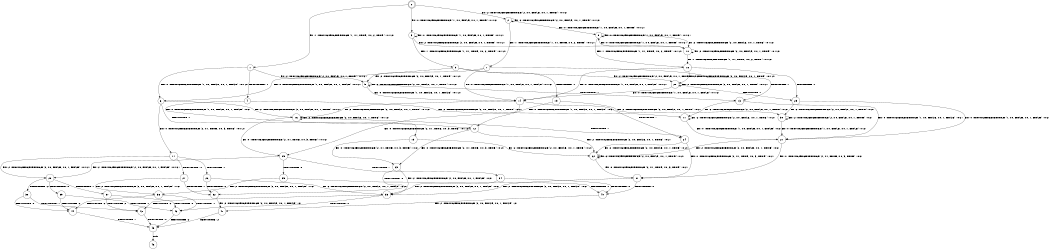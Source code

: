 digraph BCG {
size = "7, 10.5";
center = TRUE;
node [shape = circle];
0 [peripheries = 2];
0 -> 1 [label = "EX !1 !ATOMIC_EXCH_BRANCH (1, +1, TRUE, +0, 2, TRUE) !:0:1:2:"];
0 -> 2 [label = "EX !2 !ATOMIC_EXCH_BRANCH (2, +0, FALSE, +0, 1, TRUE) !:0:1:2:"];
0 -> 3 [label = "EX !0 !ATOMIC_EXCH_BRANCH (1, +0, FALSE, +0, 1, TRUE) !:0:1:2:"];
1 -> 4 [label = "TERMINATE !1"];
1 -> 5 [label = "EX !2 !ATOMIC_EXCH_BRANCH (2, +0, FALSE, +0, 1, TRUE) !:0:1:2:"];
1 -> 6 [label = "EX !0 !ATOMIC_EXCH_BRANCH (1, +0, FALSE, +0, 1, FALSE) !:0:1:2:"];
2 -> 7 [label = "EX !1 !ATOMIC_EXCH_BRANCH (1, +1, TRUE, +0, 2, TRUE) !:0:1:2:"];
2 -> 8 [label = "EX !0 !ATOMIC_EXCH_BRANCH (1, +0, FALSE, +0, 1, TRUE) !:0:1:2:"];
2 -> 2 [label = "EX !2 !ATOMIC_EXCH_BRANCH (2, +0, FALSE, +0, 1, TRUE) !:0:1:2:"];
3 -> 9 [label = "EX !1 !ATOMIC_EXCH_BRANCH (1, +1, TRUE, +0, 2, TRUE) !:0:1:2:"];
3 -> 10 [label = "EX !2 !ATOMIC_EXCH_BRANCH (2, +0, FALSE, +0, 1, TRUE) !:0:1:2:"];
3 -> 3 [label = "EX !0 !ATOMIC_EXCH_BRANCH (1, +0, FALSE, +0, 1, TRUE) !:0:1:2:"];
4 -> 11 [label = "EX !2 !ATOMIC_EXCH_BRANCH (2, +0, FALSE, +0, 1, TRUE) !:0:2:"];
4 -> 12 [label = "EX !0 !ATOMIC_EXCH_BRANCH (1, +0, FALSE, +0, 1, FALSE) !:0:2:"];
5 -> 13 [label = "TERMINATE !1"];
5 -> 14 [label = "EX !0 !ATOMIC_EXCH_BRANCH (1, +0, FALSE, +0, 1, FALSE) !:0:1:2:"];
5 -> 5 [label = "EX !2 !ATOMIC_EXCH_BRANCH (2, +0, FALSE, +0, 1, TRUE) !:0:1:2:"];
6 -> 15 [label = "TERMINATE !1"];
6 -> 16 [label = "EX !2 !ATOMIC_EXCH_BRANCH (2, +0, FALSE, +0, 1, TRUE) !:0:1:2:"];
6 -> 17 [label = "EX !0 !ATOMIC_EXCH_BRANCH (2, +1, TRUE, +0, 3, TRUE) !:0:1:2:"];
7 -> 13 [label = "TERMINATE !1"];
7 -> 14 [label = "EX !0 !ATOMIC_EXCH_BRANCH (1, +0, FALSE, +0, 1, FALSE) !:0:1:2:"];
7 -> 5 [label = "EX !2 !ATOMIC_EXCH_BRANCH (2, +0, FALSE, +0, 1, TRUE) !:0:1:2:"];
8 -> 18 [label = "EX !1 !ATOMIC_EXCH_BRANCH (1, +1, TRUE, +0, 2, TRUE) !:0:1:2:"];
8 -> 10 [label = "EX !2 !ATOMIC_EXCH_BRANCH (2, +0, FALSE, +0, 1, TRUE) !:0:1:2:"];
8 -> 8 [label = "EX !0 !ATOMIC_EXCH_BRANCH (1, +0, FALSE, +0, 1, TRUE) !:0:1:2:"];
9 -> 19 [label = "TERMINATE !1"];
9 -> 20 [label = "EX !2 !ATOMIC_EXCH_BRANCH (2, +0, FALSE, +0, 1, TRUE) !:0:1:2:"];
9 -> 6 [label = "EX !0 !ATOMIC_EXCH_BRANCH (1, +0, FALSE, +0, 1, FALSE) !:0:1:2:"];
10 -> 18 [label = "EX !1 !ATOMIC_EXCH_BRANCH (1, +1, TRUE, +0, 2, TRUE) !:0:1:2:"];
10 -> 10 [label = "EX !2 !ATOMIC_EXCH_BRANCH (2, +0, FALSE, +0, 1, TRUE) !:0:1:2:"];
10 -> 8 [label = "EX !0 !ATOMIC_EXCH_BRANCH (1, +0, FALSE, +0, 1, TRUE) !:0:1:2:"];
11 -> 21 [label = "EX !0 !ATOMIC_EXCH_BRANCH (1, +0, FALSE, +0, 1, FALSE) !:0:2:"];
11 -> 11 [label = "EX !2 !ATOMIC_EXCH_BRANCH (2, +0, FALSE, +0, 1, TRUE) !:0:2:"];
12 -> 22 [label = "EX !2 !ATOMIC_EXCH_BRANCH (2, +0, FALSE, +0, 1, TRUE) !:0:2:"];
12 -> 23 [label = "EX !0 !ATOMIC_EXCH_BRANCH (2, +1, TRUE, +0, 3, TRUE) !:0:2:"];
13 -> 21 [label = "EX !0 !ATOMIC_EXCH_BRANCH (1, +0, FALSE, +0, 1, FALSE) !:0:2:"];
13 -> 11 [label = "EX !2 !ATOMIC_EXCH_BRANCH (2, +0, FALSE, +0, 1, TRUE) !:0:2:"];
14 -> 24 [label = "TERMINATE !1"];
14 -> 16 [label = "EX !2 !ATOMIC_EXCH_BRANCH (2, +0, FALSE, +0, 1, TRUE) !:0:1:2:"];
14 -> 25 [label = "EX !0 !ATOMIC_EXCH_BRANCH (2, +1, TRUE, +0, 3, TRUE) !:0:1:2:"];
15 -> 22 [label = "EX !2 !ATOMIC_EXCH_BRANCH (2, +0, FALSE, +0, 1, TRUE) !:0:2:"];
15 -> 23 [label = "EX !0 !ATOMIC_EXCH_BRANCH (2, +1, TRUE, +0, 3, TRUE) !:0:2:"];
16 -> 24 [label = "TERMINATE !1"];
16 -> 16 [label = "EX !2 !ATOMIC_EXCH_BRANCH (2, +0, FALSE, +0, 1, TRUE) !:0:1:2:"];
16 -> 25 [label = "EX !0 !ATOMIC_EXCH_BRANCH (2, +1, TRUE, +0, 3, TRUE) !:0:1:2:"];
17 -> 26 [label = "TERMINATE !1"];
17 -> 27 [label = "TERMINATE !0"];
17 -> 28 [label = "EX !2 !ATOMIC_EXCH_BRANCH (2, +0, FALSE, +0, 1, FALSE) !:0:1:2:"];
18 -> 29 [label = "TERMINATE !1"];
18 -> 20 [label = "EX !2 !ATOMIC_EXCH_BRANCH (2, +0, FALSE, +0, 1, TRUE) !:0:1:2:"];
18 -> 14 [label = "EX !0 !ATOMIC_EXCH_BRANCH (1, +0, FALSE, +0, 1, FALSE) !:0:1:2:"];
19 -> 30 [label = "EX !2 !ATOMIC_EXCH_BRANCH (2, +0, FALSE, +0, 1, TRUE) !:0:2:"];
19 -> 12 [label = "EX !0 !ATOMIC_EXCH_BRANCH (1, +0, FALSE, +0, 1, FALSE) !:0:2:"];
20 -> 29 [label = "TERMINATE !1"];
20 -> 20 [label = "EX !2 !ATOMIC_EXCH_BRANCH (2, +0, FALSE, +0, 1, TRUE) !:0:1:2:"];
20 -> 14 [label = "EX !0 !ATOMIC_EXCH_BRANCH (1, +0, FALSE, +0, 1, FALSE) !:0:1:2:"];
21 -> 22 [label = "EX !2 !ATOMIC_EXCH_BRANCH (2, +0, FALSE, +0, 1, TRUE) !:0:2:"];
21 -> 31 [label = "EX !0 !ATOMIC_EXCH_BRANCH (2, +1, TRUE, +0, 3, TRUE) !:0:2:"];
22 -> 22 [label = "EX !2 !ATOMIC_EXCH_BRANCH (2, +0, FALSE, +0, 1, TRUE) !:0:2:"];
22 -> 31 [label = "EX !0 !ATOMIC_EXCH_BRANCH (2, +1, TRUE, +0, 3, TRUE) !:0:2:"];
23 -> 32 [label = "TERMINATE !0"];
23 -> 33 [label = "EX !2 !ATOMIC_EXCH_BRANCH (2, +0, FALSE, +0, 1, FALSE) !:0:2:"];
24 -> 22 [label = "EX !2 !ATOMIC_EXCH_BRANCH (2, +0, FALSE, +0, 1, TRUE) !:0:2:"];
24 -> 31 [label = "EX !0 !ATOMIC_EXCH_BRANCH (2, +1, TRUE, +0, 3, TRUE) !:0:2:"];
25 -> 34 [label = "TERMINATE !1"];
25 -> 35 [label = "TERMINATE !0"];
25 -> 28 [label = "EX !2 !ATOMIC_EXCH_BRANCH (2, +0, FALSE, +0, 1, FALSE) !:0:1:2:"];
26 -> 32 [label = "TERMINATE !0"];
26 -> 33 [label = "EX !2 !ATOMIC_EXCH_BRANCH (2, +0, FALSE, +0, 1, FALSE) !:0:2:"];
27 -> 32 [label = "TERMINATE !1"];
27 -> 36 [label = "EX !2 !ATOMIC_EXCH_BRANCH (2, +0, FALSE, +0, 1, FALSE) !:1:2:"];
28 -> 37 [label = "TERMINATE !1"];
28 -> 38 [label = "TERMINATE !2"];
28 -> 39 [label = "TERMINATE !0"];
29 -> 30 [label = "EX !2 !ATOMIC_EXCH_BRANCH (2, +0, FALSE, +0, 1, TRUE) !:0:2:"];
29 -> 21 [label = "EX !0 !ATOMIC_EXCH_BRANCH (1, +0, FALSE, +0, 1, FALSE) !:0:2:"];
30 -> 30 [label = "EX !2 !ATOMIC_EXCH_BRANCH (2, +0, FALSE, +0, 1, TRUE) !:0:2:"];
30 -> 21 [label = "EX !0 !ATOMIC_EXCH_BRANCH (1, +0, FALSE, +0, 1, FALSE) !:0:2:"];
31 -> 40 [label = "TERMINATE !0"];
31 -> 33 [label = "EX !2 !ATOMIC_EXCH_BRANCH (2, +0, FALSE, +0, 1, FALSE) !:0:2:"];
32 -> 41 [label = "EX !2 !ATOMIC_EXCH_BRANCH (2, +0, FALSE, +0, 1, FALSE) !:2:"];
33 -> 42 [label = "TERMINATE !2"];
33 -> 43 [label = "TERMINATE !0"];
34 -> 40 [label = "TERMINATE !0"];
34 -> 33 [label = "EX !2 !ATOMIC_EXCH_BRANCH (2, +0, FALSE, +0, 1, FALSE) !:0:2:"];
35 -> 40 [label = "TERMINATE !1"];
35 -> 36 [label = "EX !2 !ATOMIC_EXCH_BRANCH (2, +0, FALSE, +0, 1, FALSE) !:1:2:"];
36 -> 43 [label = "TERMINATE !1"];
36 -> 44 [label = "TERMINATE !2"];
37 -> 42 [label = "TERMINATE !2"];
37 -> 43 [label = "TERMINATE !0"];
38 -> 42 [label = "TERMINATE !1"];
38 -> 44 [label = "TERMINATE !0"];
39 -> 43 [label = "TERMINATE !1"];
39 -> 44 [label = "TERMINATE !2"];
40 -> 41 [label = "EX !2 !ATOMIC_EXCH_BRANCH (2, +0, FALSE, +0, 1, FALSE) !:2:"];
41 -> 45 [label = "TERMINATE !2"];
42 -> 45 [label = "TERMINATE !0"];
43 -> 45 [label = "TERMINATE !2"];
44 -> 45 [label = "TERMINATE !1"];
45 -> 46 [label = "exit"];
}
